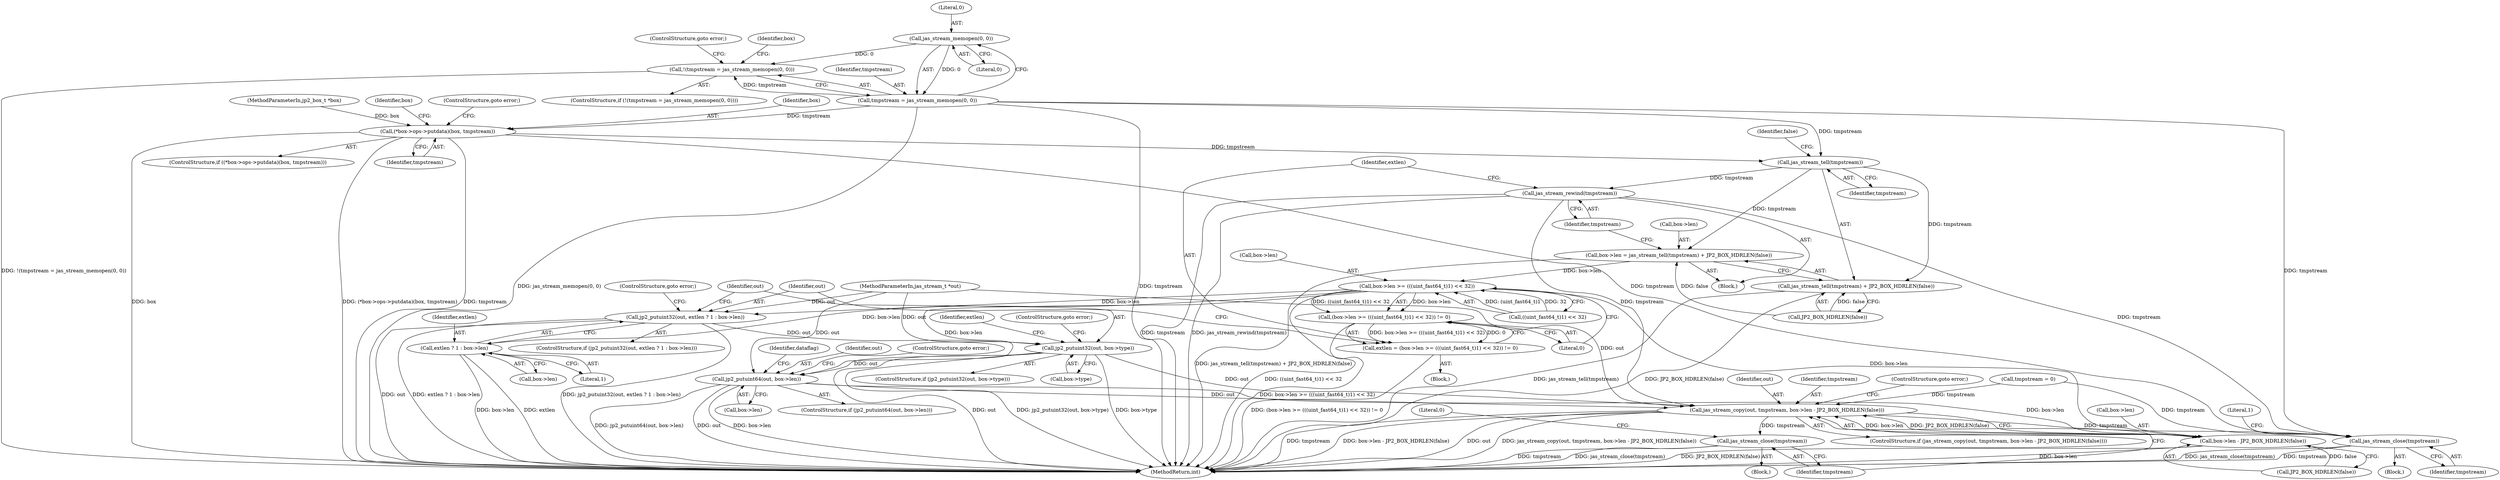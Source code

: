 digraph "1_jasper_e96fc4fdd525fa0ede28074a7e2b1caf94b58b0d_1@API" {
"1000129" [label="(Call,jas_stream_memopen(0, 0))"];
"1000126" [label="(Call,!(tmpstream = jas_stream_memopen(0, 0)))"];
"1000127" [label="(Call,tmpstream = jas_stream_memopen(0, 0))"];
"1000142" [label="(Call,(*box->ops->putdata)(box, tmpstream))"];
"1000152" [label="(Call,jas_stream_tell(tmpstream))"];
"1000147" [label="(Call,box->len = jas_stream_tell(tmpstream) + JP2_BOX_HDRLEN(false))"];
"1000161" [label="(Call,box->len >= (((uint_fast64_t)1) << 32))"];
"1000160" [label="(Call,(box->len >= (((uint_fast64_t)1) << 32)) != 0)"];
"1000158" [label="(Call,extlen = (box->len >= (((uint_fast64_t)1) << 32)) != 0)"];
"1000172" [label="(Call,jp2_putuint32(out, extlen ? 1 : box->len))"];
"1000183" [label="(Call,jp2_putuint32(out, box->type))"];
"1000194" [label="(Call,jp2_putuint64(out, box->len))"];
"1000205" [label="(Call,jas_stream_copy(out, tmpstream, box->len - JP2_BOX_HDRLEN(false)))"];
"1000216" [label="(Call,jas_stream_close(tmpstream))"];
"1000224" [label="(Call,jas_stream_close(tmpstream))"];
"1000208" [label="(Call,box->len - JP2_BOX_HDRLEN(false))"];
"1000174" [label="(Call,extlen ? 1 : box->len)"];
"1000151" [label="(Call,jas_stream_tell(tmpstream) + JP2_BOX_HDRLEN(false))"];
"1000156" [label="(Call,jas_stream_rewind(tmpstream))"];
"1000157" [label="(Identifier,tmpstream)"];
"1000175" [label="(Identifier,extlen)"];
"1000154" [label="(Call,JP2_BOX_HDRLEN(false))"];
"1000195" [label="(Identifier,out)"];
"1000101" [label="(MethodParameterIn,jp2_box_t *box)"];
"1000141" [label="(ControlStructure,if ((*box->ops->putdata)(box, tmpstream)))"];
"1000228" [label="(Literal,1)"];
"1000162" [label="(Call,box->len)"];
"1000142" [label="(Call,(*box->ops->putdata)(box, tmpstream))"];
"1000183" [label="(Call,jp2_putuint32(out, box->type))"];
"1000200" [label="(ControlStructure,goto error;)"];
"1000153" [label="(Identifier,tmpstream)"];
"1000156" [label="(Call,jas_stream_rewind(tmpstream))"];
"1000103" [label="(Block,)"];
"1000155" [label="(Identifier,false)"];
"1000173" [label="(Identifier,out)"];
"1000170" [label="(Literal,0)"];
"1000161" [label="(Call,box->len >= (((uint_fast64_t)1) << 32))"];
"1000203" [label="(Block,)"];
"1000129" [label="(Call,jas_stream_memopen(0, 0))"];
"1000176" [label="(Literal,1)"];
"1000177" [label="(Call,box->len)"];
"1000172" [label="(Call,jp2_putuint32(out, extlen ? 1 : box->len))"];
"1000223" [label="(Block,)"];
"1000151" [label="(Call,jas_stream_tell(tmpstream) + JP2_BOX_HDRLEN(false))"];
"1000206" [label="(Identifier,out)"];
"1000216" [label="(Call,jas_stream_close(tmpstream))"];
"1000219" [label="(Literal,0)"];
"1000147" [label="(Call,box->len = jas_stream_tell(tmpstream) + JP2_BOX_HDRLEN(false))"];
"1000160" [label="(Call,(box->len >= (((uint_fast64_t)1) << 32)) != 0)"];
"1000174" [label="(Call,extlen ? 1 : box->len)"];
"1000209" [label="(Call,box->len)"];
"1000165" [label="(Call,((uint_fast64_t)1) << 32)"];
"1000131" [label="(Literal,0)"];
"1000185" [label="(Call,box->type)"];
"1000133" [label="(ControlStructure,goto error;)"];
"1000229" [label="(MethodReturn,int)"];
"1000107" [label="(Call,tmpstream = 0)"];
"1000202" [label="(Identifier,dataflag)"];
"1000149" [label="(Identifier,box)"];
"1000184" [label="(Identifier,out)"];
"1000193" [label="(ControlStructure,if (jp2_putuint64(out, box->len)))"];
"1000128" [label="(Identifier,tmpstream)"];
"1000152" [label="(Call,jas_stream_tell(tmpstream))"];
"1000189" [label="(ControlStructure,goto error;)"];
"1000207" [label="(Identifier,tmpstream)"];
"1000126" [label="(Call,!(tmpstream = jas_stream_memopen(0, 0)))"];
"1000196" [label="(Call,box->len)"];
"1000102" [label="(MethodParameterIn,jas_stream_t *out)"];
"1000225" [label="(Identifier,tmpstream)"];
"1000125" [label="(ControlStructure,if (!(tmpstream = jas_stream_memopen(0, 0))))"];
"1000158" [label="(Call,extlen = (box->len >= (((uint_fast64_t)1) << 32)) != 0)"];
"1000212" [label="(Call,JP2_BOX_HDRLEN(false))"];
"1000137" [label="(Identifier,box)"];
"1000204" [label="(ControlStructure,if (jas_stream_copy(out, tmpstream, box->len - JP2_BOX_HDRLEN(false))))"];
"1000127" [label="(Call,tmpstream = jas_stream_memopen(0, 0))"];
"1000217" [label="(Identifier,tmpstream)"];
"1000148" [label="(Call,box->len)"];
"1000191" [label="(Identifier,extlen)"];
"1000224" [label="(Call,jas_stream_close(tmpstream))"];
"1000146" [label="(ControlStructure,goto error;)"];
"1000171" [label="(ControlStructure,if (jp2_putuint32(out, extlen ? 1 : box->len)))"];
"1000130" [label="(Literal,0)"];
"1000159" [label="(Identifier,extlen)"];
"1000143" [label="(Identifier,box)"];
"1000181" [label="(ControlStructure,goto error;)"];
"1000208" [label="(Call,box->len - JP2_BOX_HDRLEN(false))"];
"1000182" [label="(ControlStructure,if (jp2_putuint32(out, box->type)))"];
"1000194" [label="(Call,jp2_putuint64(out, box->len))"];
"1000205" [label="(Call,jas_stream_copy(out, tmpstream, box->len - JP2_BOX_HDRLEN(false)))"];
"1000124" [label="(Block,)"];
"1000215" [label="(ControlStructure,goto error;)"];
"1000144" [label="(Identifier,tmpstream)"];
"1000129" -> "1000127"  [label="AST: "];
"1000129" -> "1000131"  [label="CFG: "];
"1000130" -> "1000129"  [label="AST: "];
"1000131" -> "1000129"  [label="AST: "];
"1000127" -> "1000129"  [label="CFG: "];
"1000129" -> "1000126"  [label="DDG: 0"];
"1000129" -> "1000127"  [label="DDG: 0"];
"1000126" -> "1000125"  [label="AST: "];
"1000126" -> "1000127"  [label="CFG: "];
"1000127" -> "1000126"  [label="AST: "];
"1000133" -> "1000126"  [label="CFG: "];
"1000137" -> "1000126"  [label="CFG: "];
"1000126" -> "1000229"  [label="DDG: !(tmpstream = jas_stream_memopen(0, 0))"];
"1000127" -> "1000126"  [label="DDG: tmpstream"];
"1000128" -> "1000127"  [label="AST: "];
"1000127" -> "1000229"  [label="DDG: jas_stream_memopen(0, 0)"];
"1000127" -> "1000229"  [label="DDG: tmpstream"];
"1000127" -> "1000142"  [label="DDG: tmpstream"];
"1000127" -> "1000152"  [label="DDG: tmpstream"];
"1000127" -> "1000224"  [label="DDG: tmpstream"];
"1000142" -> "1000141"  [label="AST: "];
"1000142" -> "1000144"  [label="CFG: "];
"1000143" -> "1000142"  [label="AST: "];
"1000144" -> "1000142"  [label="AST: "];
"1000146" -> "1000142"  [label="CFG: "];
"1000149" -> "1000142"  [label="CFG: "];
"1000142" -> "1000229"  [label="DDG: box"];
"1000142" -> "1000229"  [label="DDG: (*box->ops->putdata)(box, tmpstream)"];
"1000142" -> "1000229"  [label="DDG: tmpstream"];
"1000101" -> "1000142"  [label="DDG: box"];
"1000142" -> "1000152"  [label="DDG: tmpstream"];
"1000142" -> "1000224"  [label="DDG: tmpstream"];
"1000152" -> "1000151"  [label="AST: "];
"1000152" -> "1000153"  [label="CFG: "];
"1000153" -> "1000152"  [label="AST: "];
"1000155" -> "1000152"  [label="CFG: "];
"1000152" -> "1000147"  [label="DDG: tmpstream"];
"1000152" -> "1000151"  [label="DDG: tmpstream"];
"1000152" -> "1000156"  [label="DDG: tmpstream"];
"1000147" -> "1000124"  [label="AST: "];
"1000147" -> "1000151"  [label="CFG: "];
"1000148" -> "1000147"  [label="AST: "];
"1000151" -> "1000147"  [label="AST: "];
"1000157" -> "1000147"  [label="CFG: "];
"1000147" -> "1000229"  [label="DDG: jas_stream_tell(tmpstream) + JP2_BOX_HDRLEN(false)"];
"1000154" -> "1000147"  [label="DDG: false"];
"1000147" -> "1000161"  [label="DDG: box->len"];
"1000161" -> "1000160"  [label="AST: "];
"1000161" -> "1000165"  [label="CFG: "];
"1000162" -> "1000161"  [label="AST: "];
"1000165" -> "1000161"  [label="AST: "];
"1000170" -> "1000161"  [label="CFG: "];
"1000161" -> "1000229"  [label="DDG: ((uint_fast64_t)1) << 32"];
"1000161" -> "1000160"  [label="DDG: box->len"];
"1000161" -> "1000160"  [label="DDG: ((uint_fast64_t)1) << 32"];
"1000165" -> "1000161"  [label="DDG: (uint_fast64_t)1"];
"1000165" -> "1000161"  [label="DDG: 32"];
"1000161" -> "1000172"  [label="DDG: box->len"];
"1000161" -> "1000174"  [label="DDG: box->len"];
"1000161" -> "1000194"  [label="DDG: box->len"];
"1000161" -> "1000208"  [label="DDG: box->len"];
"1000160" -> "1000158"  [label="AST: "];
"1000160" -> "1000170"  [label="CFG: "];
"1000170" -> "1000160"  [label="AST: "];
"1000158" -> "1000160"  [label="CFG: "];
"1000160" -> "1000229"  [label="DDG: box->len >= (((uint_fast64_t)1) << 32)"];
"1000160" -> "1000158"  [label="DDG: box->len >= (((uint_fast64_t)1) << 32)"];
"1000160" -> "1000158"  [label="DDG: 0"];
"1000158" -> "1000103"  [label="AST: "];
"1000159" -> "1000158"  [label="AST: "];
"1000173" -> "1000158"  [label="CFG: "];
"1000158" -> "1000229"  [label="DDG: (box->len >= (((uint_fast64_t)1) << 32)) != 0"];
"1000172" -> "1000171"  [label="AST: "];
"1000172" -> "1000174"  [label="CFG: "];
"1000173" -> "1000172"  [label="AST: "];
"1000174" -> "1000172"  [label="AST: "];
"1000181" -> "1000172"  [label="CFG: "];
"1000184" -> "1000172"  [label="CFG: "];
"1000172" -> "1000229"  [label="DDG: jp2_putuint32(out, extlen ? 1 : box->len)"];
"1000172" -> "1000229"  [label="DDG: out"];
"1000172" -> "1000229"  [label="DDG: extlen ? 1 : box->len"];
"1000102" -> "1000172"  [label="DDG: out"];
"1000172" -> "1000183"  [label="DDG: out"];
"1000183" -> "1000182"  [label="AST: "];
"1000183" -> "1000185"  [label="CFG: "];
"1000184" -> "1000183"  [label="AST: "];
"1000185" -> "1000183"  [label="AST: "];
"1000189" -> "1000183"  [label="CFG: "];
"1000191" -> "1000183"  [label="CFG: "];
"1000183" -> "1000229"  [label="DDG: box->type"];
"1000183" -> "1000229"  [label="DDG: out"];
"1000183" -> "1000229"  [label="DDG: jp2_putuint32(out, box->type)"];
"1000102" -> "1000183"  [label="DDG: out"];
"1000183" -> "1000194"  [label="DDG: out"];
"1000183" -> "1000205"  [label="DDG: out"];
"1000194" -> "1000193"  [label="AST: "];
"1000194" -> "1000196"  [label="CFG: "];
"1000195" -> "1000194"  [label="AST: "];
"1000196" -> "1000194"  [label="AST: "];
"1000200" -> "1000194"  [label="CFG: "];
"1000202" -> "1000194"  [label="CFG: "];
"1000194" -> "1000229"  [label="DDG: box->len"];
"1000194" -> "1000229"  [label="DDG: jp2_putuint64(out, box->len)"];
"1000194" -> "1000229"  [label="DDG: out"];
"1000102" -> "1000194"  [label="DDG: out"];
"1000194" -> "1000205"  [label="DDG: out"];
"1000194" -> "1000208"  [label="DDG: box->len"];
"1000205" -> "1000204"  [label="AST: "];
"1000205" -> "1000208"  [label="CFG: "];
"1000206" -> "1000205"  [label="AST: "];
"1000207" -> "1000205"  [label="AST: "];
"1000208" -> "1000205"  [label="AST: "];
"1000215" -> "1000205"  [label="CFG: "];
"1000217" -> "1000205"  [label="CFG: "];
"1000205" -> "1000229"  [label="DDG: out"];
"1000205" -> "1000229"  [label="DDG: box->len - JP2_BOX_HDRLEN(false)"];
"1000205" -> "1000229"  [label="DDG: tmpstream"];
"1000205" -> "1000229"  [label="DDG: jas_stream_copy(out, tmpstream, box->len - JP2_BOX_HDRLEN(false))"];
"1000102" -> "1000205"  [label="DDG: out"];
"1000107" -> "1000205"  [label="DDG: tmpstream"];
"1000156" -> "1000205"  [label="DDG: tmpstream"];
"1000208" -> "1000205"  [label="DDG: box->len"];
"1000208" -> "1000205"  [label="DDG: JP2_BOX_HDRLEN(false)"];
"1000205" -> "1000216"  [label="DDG: tmpstream"];
"1000205" -> "1000224"  [label="DDG: tmpstream"];
"1000216" -> "1000203"  [label="AST: "];
"1000216" -> "1000217"  [label="CFG: "];
"1000217" -> "1000216"  [label="AST: "];
"1000219" -> "1000216"  [label="CFG: "];
"1000216" -> "1000229"  [label="DDG: jas_stream_close(tmpstream)"];
"1000216" -> "1000229"  [label="DDG: tmpstream"];
"1000224" -> "1000223"  [label="AST: "];
"1000224" -> "1000225"  [label="CFG: "];
"1000225" -> "1000224"  [label="AST: "];
"1000228" -> "1000224"  [label="CFG: "];
"1000224" -> "1000229"  [label="DDG: tmpstream"];
"1000224" -> "1000229"  [label="DDG: jas_stream_close(tmpstream)"];
"1000107" -> "1000224"  [label="DDG: tmpstream"];
"1000156" -> "1000224"  [label="DDG: tmpstream"];
"1000208" -> "1000212"  [label="CFG: "];
"1000209" -> "1000208"  [label="AST: "];
"1000212" -> "1000208"  [label="AST: "];
"1000208" -> "1000229"  [label="DDG: box->len"];
"1000208" -> "1000229"  [label="DDG: JP2_BOX_HDRLEN(false)"];
"1000212" -> "1000208"  [label="DDG: false"];
"1000174" -> "1000176"  [label="CFG: "];
"1000174" -> "1000177"  [label="CFG: "];
"1000175" -> "1000174"  [label="AST: "];
"1000176" -> "1000174"  [label="AST: "];
"1000177" -> "1000174"  [label="AST: "];
"1000174" -> "1000229"  [label="DDG: box->len"];
"1000174" -> "1000229"  [label="DDG: extlen"];
"1000151" -> "1000154"  [label="CFG: "];
"1000154" -> "1000151"  [label="AST: "];
"1000151" -> "1000229"  [label="DDG: jas_stream_tell(tmpstream)"];
"1000151" -> "1000229"  [label="DDG: JP2_BOX_HDRLEN(false)"];
"1000154" -> "1000151"  [label="DDG: false"];
"1000156" -> "1000124"  [label="AST: "];
"1000156" -> "1000157"  [label="CFG: "];
"1000157" -> "1000156"  [label="AST: "];
"1000159" -> "1000156"  [label="CFG: "];
"1000156" -> "1000229"  [label="DDG: tmpstream"];
"1000156" -> "1000229"  [label="DDG: jas_stream_rewind(tmpstream)"];
}
